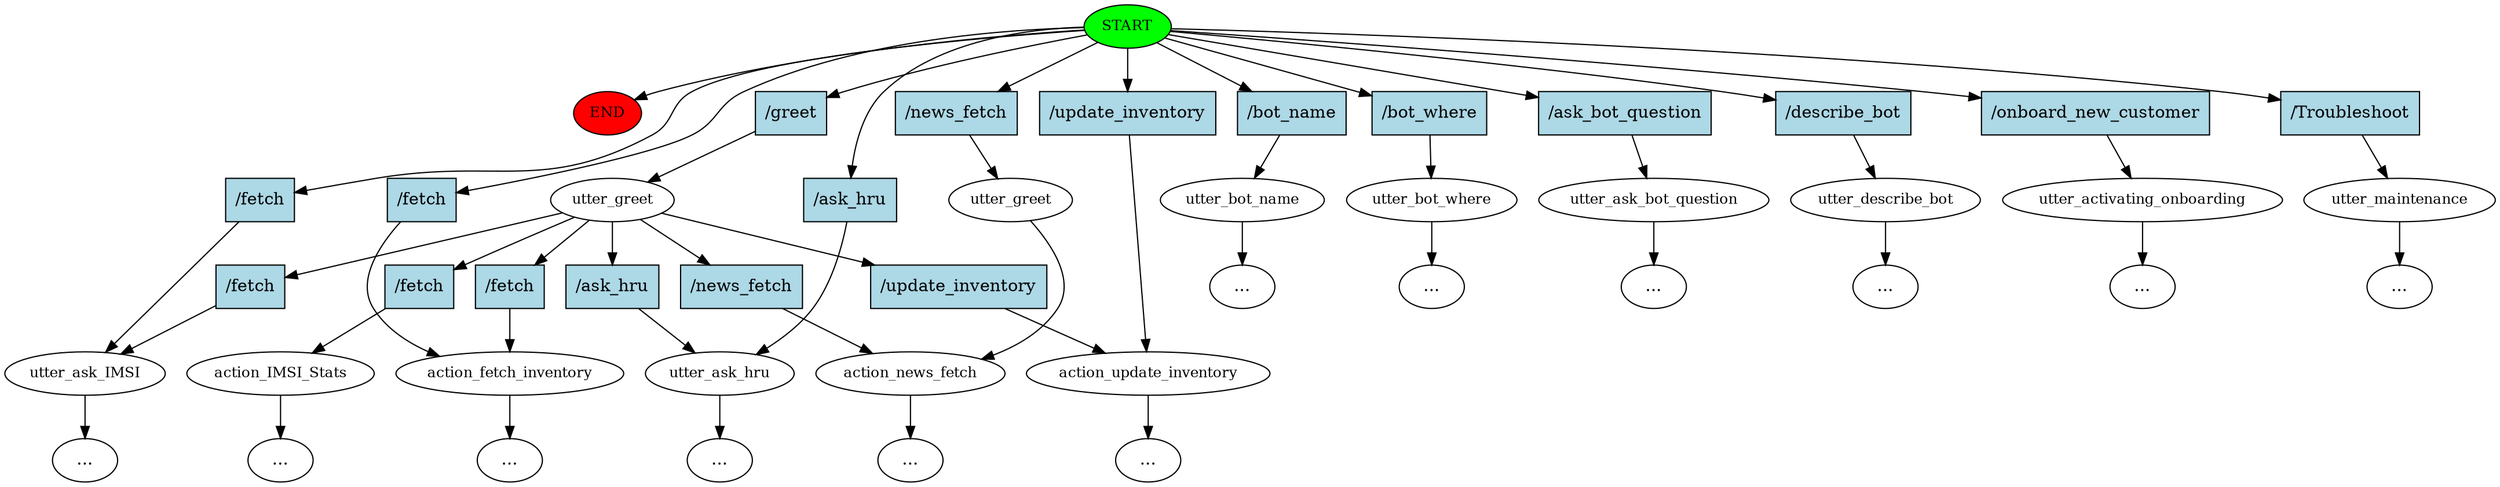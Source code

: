 digraph  {
0 [class="start active", fillcolor=green, fontsize=12, label=START, style=filled];
"-1" [class=end, fillcolor=red, fontsize=12, label=END, style=filled];
1 [class="active dashed", fontsize=12, label=utter_greet];
2 [class="", fontsize=12, label=utter_ask_hru];
"-4" [class=ellipsis, label="..."];
4 [class="", fontsize=12, label=utter_bot_name];
"-5" [class=ellipsis, label="..."];
5 [class="", fontsize=12, label=utter_bot_where];
"-6" [class=ellipsis, label="..."];
6 [class="", fontsize=12, label=utter_ask_bot_question];
"-7" [class=ellipsis, label="..."];
7 [class="", fontsize=12, label=utter_greet];
8 [class="", fontsize=12, label=action_news_fetch];
11 [class="", fontsize=12, label=utter_describe_bot];
"-10" [class=ellipsis, label="..."];
"-11" [class=ellipsis, label="..."];
15 [class="", fontsize=12, label=action_IMSI_Stats];
17 [class="", fontsize=12, label=utter_ask_IMSI];
"-14" [class=ellipsis, label="..."];
"-15" [class=ellipsis, label="..."];
21 [class="", fontsize=12, label=utter_activating_onboarding];
23 [class="", fontsize=12, label=action_fetch_inventory];
"-22" [class=ellipsis, label="..."];
29 [class="", fontsize=12, label=utter_maintenance];
"-25" [class=ellipsis, label="..."];
"-27" [class=ellipsis, label="..."];
34 [class="", fontsize=12, label=action_update_inventory];
"-33" [class=ellipsis, label="..."];
42 [class="intent active", fillcolor=lightblue, label="/greet", shape=rect, style=filled];
43 [class=intent, fillcolor=lightblue, label="/bot_name", shape=rect, style=filled];
44 [class=intent, fillcolor=lightblue, label="/bot_where", shape=rect, style=filled];
45 [class=intent, fillcolor=lightblue, label="/ask_bot_question", shape=rect, style=filled];
46 [class=intent, fillcolor=lightblue, label="/news_fetch", shape=rect, style=filled];
47 [class=intent, fillcolor=lightblue, label="/describe_bot", shape=rect, style=filled];
48 [class=intent, fillcolor=lightblue, label="/onboard_new_customer", shape=rect, style=filled];
49 [class=intent, fillcolor=lightblue, label="/Troubleshoot", shape=rect, style=filled];
50 [class=intent, fillcolor=lightblue, label="/update_inventory", shape=rect, style=filled];
51 [class=intent, fillcolor=lightblue, label="/ask_hru", shape=rect, style=filled];
52 [class=intent, fillcolor=lightblue, label="/fetch", shape=rect, style=filled];
53 [class=intent, fillcolor=lightblue, label="/fetch", shape=rect, style=filled];
54 [class=intent, fillcolor=lightblue, label="/ask_hru", shape=rect, style=filled];
55 [class=intent, fillcolor=lightblue, label="/fetch", shape=rect, style=filled];
56 [class=intent, fillcolor=lightblue, label="/fetch", shape=rect, style=filled];
57 [class=intent, fillcolor=lightblue, label="/fetch", shape=rect, style=filled];
58 [class=intent, fillcolor=lightblue, label="/news_fetch", shape=rect, style=filled];
59 [class=intent, fillcolor=lightblue, label="/update_inventory", shape=rect, style=filled];
0 -> "-1"  [class="", key=NONE, label=""];
0 -> 42  [class=active, key=0];
0 -> 43  [class="", key=0];
0 -> 44  [class="", key=0];
0 -> 45  [class="", key=0];
0 -> 46  [class="", key=0];
0 -> 47  [class="", key=0];
0 -> 48  [class="", key=0];
0 -> 49  [class="", key=0];
0 -> 50  [class="", key=0];
0 -> 51  [class="", key=0];
0 -> 52  [class="", key=0];
0 -> 53  [class="", key=0];
1 -> 54  [class="", key=0];
1 -> 55  [class="", key=0];
1 -> 56  [class="", key=0];
1 -> 57  [class="", key=0];
1 -> 58  [class="", key=0];
1 -> 59  [class="", key=0];
2 -> "-4"  [class="", key=NONE, label=""];
4 -> "-5"  [class="", key=NONE, label=""];
5 -> "-6"  [class="", key=NONE, label=""];
6 -> "-7"  [class="", key=NONE, label=""];
7 -> 8  [class="", key=NONE, label=""];
8 -> "-11"  [class="", key=NONE, label=""];
11 -> "-10"  [class="", key=NONE, label=""];
15 -> "-14"  [class="", key=NONE, label=""];
17 -> "-15"  [class="", key=NONE, label=""];
21 -> "-27"  [class="", key=NONE, label=""];
23 -> "-22"  [class="", key=NONE, label=""];
29 -> "-25"  [class="", key=NONE, label=""];
34 -> "-33"  [class="", key=NONE, label=""];
42 -> 1  [class=active, key=0];
43 -> 4  [class="", key=0];
44 -> 5  [class="", key=0];
45 -> 6  [class="", key=0];
46 -> 7  [class="", key=0];
47 -> 11  [class="", key=0];
48 -> 21  [class="", key=0];
49 -> 29  [class="", key=0];
50 -> 34  [class="", key=0];
51 -> 2  [class="", key=0];
52 -> 17  [class="", key=0];
53 -> 23  [class="", key=0];
54 -> 2  [class="", key=0];
55 -> 15  [class="", key=0];
56 -> 17  [class="", key=0];
57 -> 23  [class="", key=0];
58 -> 8  [class="", key=0];
59 -> 34  [class="", key=0];
}
